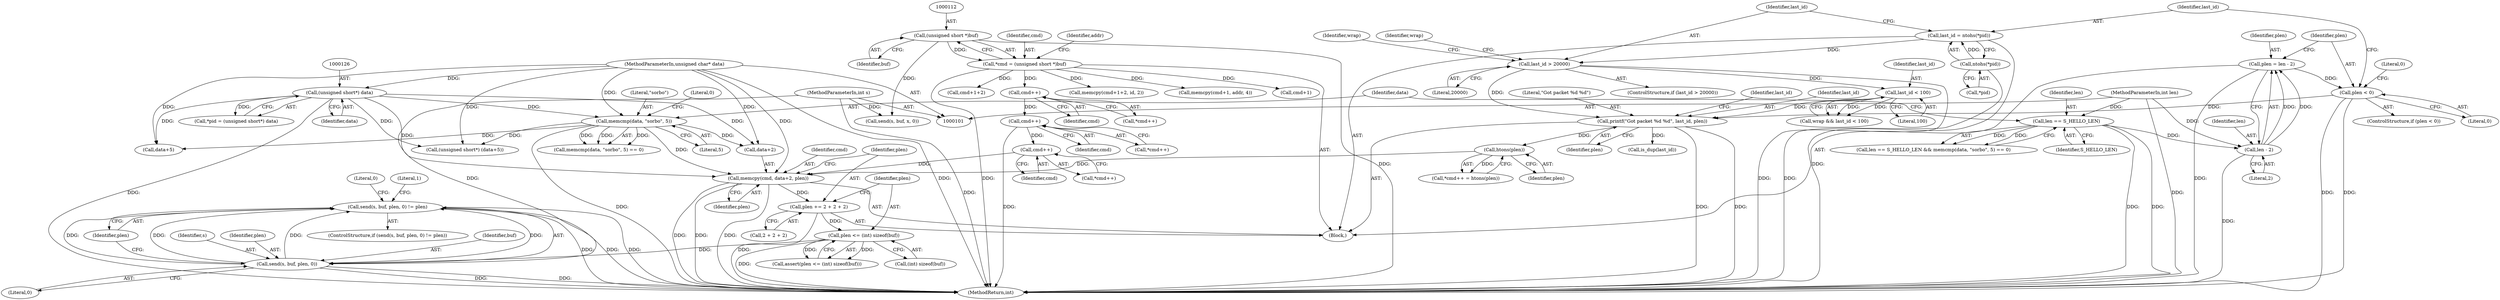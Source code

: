 digraph "0_aircrack-ng_da087238963c1239fdabd47dc1b65279605aca70@API" {
"1000286" [label="(Call,send(s, buf, plen, 0) != plen)"];
"1000287" [label="(Call,send(s, buf, plen, 0))"];
"1000102" [label="(MethodParameterIn,int s)"];
"1000279" [label="(Call,plen <= (int) sizeof(buf))"];
"1000271" [label="(Call,plen += 2 + 2 + 2)"];
"1000265" [label="(Call,memcpy(cmd, data+2, plen))"];
"1000261" [label="(Call,cmd++)"];
"1000203" [label="(Call,cmd++)"];
"1000197" [label="(Call,cmd++)"];
"1000109" [label="(Call,*cmd = (unsigned short *)buf)"];
"1000111" [label="(Call,(unsigned short *)buf)"];
"1000125" [label="(Call,(unsigned short*) data)"];
"1000103" [label="(MethodParameterIn,unsigned char* data)"];
"1000134" [label="(Call,memcmp(data, \"sorbo\", 5))"];
"1000263" [label="(Call,htons(plen))"];
"1000245" [label="(Call,printf(\"Got packet %d %d\", last_id, plen))"];
"1000224" [label="(Call,last_id > 20000)"];
"1000218" [label="(Call,last_id = ntohs(*pid))"];
"1000220" [label="(Call,ntohs(*pid))"];
"1000233" [label="(Call,last_id < 100)"];
"1000213" [label="(Call,plen < 0)"];
"1000207" [label="(Call,plen = len - 2)"];
"1000209" [label="(Call,len - 2)"];
"1000130" [label="(Call,len == S_HELLO_LEN)"];
"1000104" [label="(MethodParameterIn,int len)"];
"1000204" [label="(Identifier,cmd)"];
"1000104" [label="(MethodParameterIn,int len)"];
"1000110" [label="(Identifier,cmd)"];
"1000225" [label="(Identifier,last_id)"];
"1000281" [label="(Call,(int) sizeof(buf))"];
"1000113" [label="(Identifier,buf)"];
"1000270" [label="(Identifier,plen)"];
"1000234" [label="(Identifier,last_id)"];
"1000130" [label="(Call,len == S_HELLO_LEN)"];
"1000103" [label="(MethodParameterIn,unsigned char* data)"];
"1000132" [label="(Identifier,S_HELLO_LEN)"];
"1000251" [label="(Identifier,last_id)"];
"1000196" [label="(Call,*cmd++)"];
"1000162" [label="(Call,cmd+1)"];
"1000248" [label="(Identifier,plen)"];
"1000271" [label="(Call,plen += 2 + 2 + 2)"];
"1000219" [label="(Identifier,last_id)"];
"1000198" [label="(Identifier,cmd)"];
"1000215" [label="(Literal,0)"];
"1000137" [label="(Literal,5)"];
"1000263" [label="(Call,htons(plen))"];
"1000131" [label="(Identifier,len)"];
"1000260" [label="(Call,*cmd++)"];
"1000280" [label="(Identifier,plen)"];
"1000212" [label="(ControlStructure,if (plen < 0))"];
"1000262" [label="(Identifier,cmd)"];
"1000226" [label="(Literal,20000)"];
"1000285" [label="(ControlStructure,if (send(s, buf, plen, 0) != plen))"];
"1000224" [label="(Call,last_id > 20000)"];
"1000246" [label="(Literal,\"Got packet %d %d\")"];
"1000247" [label="(Identifier,last_id)"];
"1000207" [label="(Call,plen = len - 2)"];
"1000279" [label="(Call,plen <= (int) sizeof(buf))"];
"1000289" [label="(Identifier,buf)"];
"1000145" [label="(Call,data+5)"];
"1000106" [label="(Block,)"];
"1000168" [label="(Call,cmd+1+2)"];
"1000220" [label="(Call,ntohs(*pid))"];
"1000161" [label="(Call,memcpy(cmd+1, addr, 4))"];
"1000286" [label="(Call,send(s, buf, plen, 0) != plen)"];
"1000111" [label="(Call,(unsigned short *)buf)"];
"1000133" [label="(Call,memcmp(data, \"sorbo\", 5) == 0)"];
"1000273" [label="(Call,2 + 2 + 2)"];
"1000267" [label="(Call,data+2)"];
"1000203" [label="(Call,cmd++)"];
"1000250" [label="(Call,is_dup(last_id))"];
"1000297" [label="(MethodReturn,int)"];
"1000125" [label="(Call,(unsigned short*) data)"];
"1000278" [label="(Call,assert(plen <= (int) sizeof(buf)))"];
"1000228" [label="(Identifier,wrap)"];
"1000233" [label="(Call,last_id < 100)"];
"1000294" [label="(Literal,1)"];
"1000292" [label="(Identifier,plen)"];
"1000232" [label="(Identifier,wrap)"];
"1000218" [label="(Call,last_id = ntohs(*pid))"];
"1000221" [label="(Call,*pid)"];
"1000245" [label="(Call,printf(\"Got packet %d %d\", last_id, plen))"];
"1000266" [label="(Identifier,cmd)"];
"1000235" [label="(Literal,100)"];
"1000129" [label="(Call,len == S_HELLO_LEN && memcmp(data, \"sorbo\", 5) == 0)"];
"1000135" [label="(Identifier,data)"];
"1000209" [label="(Call,len - 2)"];
"1000261" [label="(Call,cmd++)"];
"1000214" [label="(Identifier,plen)"];
"1000136" [label="(Literal,\"sorbo\")"];
"1000197" [label="(Call,cmd++)"];
"1000264" [label="(Identifier,plen)"];
"1000117" [label="(Identifier,addr)"];
"1000272" [label="(Identifier,plen)"];
"1000143" [label="(Call,(unsigned short*) (data+5))"];
"1000138" [label="(Literal,0)"];
"1000223" [label="(ControlStructure,if (last_id > 20000))"];
"1000208" [label="(Identifier,plen)"];
"1000185" [label="(Call,send(s, buf, x, 0))"];
"1000211" [label="(Literal,2)"];
"1000296" [label="(Literal,0)"];
"1000290" [label="(Identifier,plen)"];
"1000231" [label="(Call,wrap && last_id < 100)"];
"1000291" [label="(Literal,0)"];
"1000265" [label="(Call,memcpy(cmd, data+2, plen))"];
"1000202" [label="(Call,*cmd++)"];
"1000259" [label="(Call,*cmd++ = htons(plen))"];
"1000102" [label="(MethodParameterIn,int s)"];
"1000210" [label="(Identifier,len)"];
"1000127" [label="(Identifier,data)"];
"1000109" [label="(Call,*cmd = (unsigned short *)buf)"];
"1000213" [label="(Call,plen < 0)"];
"1000217" [label="(Literal,0)"];
"1000123" [label="(Call,*pid = (unsigned short*) data)"];
"1000287" [label="(Call,send(s, buf, plen, 0))"];
"1000167" [label="(Call,memcpy(cmd+1+2, id, 2))"];
"1000288" [label="(Identifier,s)"];
"1000134" [label="(Call,memcmp(data, \"sorbo\", 5))"];
"1000286" -> "1000285"  [label="AST: "];
"1000286" -> "1000292"  [label="CFG: "];
"1000287" -> "1000286"  [label="AST: "];
"1000292" -> "1000286"  [label="AST: "];
"1000294" -> "1000286"  [label="CFG: "];
"1000296" -> "1000286"  [label="CFG: "];
"1000286" -> "1000297"  [label="DDG: "];
"1000286" -> "1000297"  [label="DDG: "];
"1000286" -> "1000297"  [label="DDG: "];
"1000287" -> "1000286"  [label="DDG: "];
"1000287" -> "1000286"  [label="DDG: "];
"1000287" -> "1000286"  [label="DDG: "];
"1000287" -> "1000286"  [label="DDG: "];
"1000287" -> "1000291"  [label="CFG: "];
"1000288" -> "1000287"  [label="AST: "];
"1000289" -> "1000287"  [label="AST: "];
"1000290" -> "1000287"  [label="AST: "];
"1000291" -> "1000287"  [label="AST: "];
"1000292" -> "1000287"  [label="CFG: "];
"1000287" -> "1000297"  [label="DDG: "];
"1000287" -> "1000297"  [label="DDG: "];
"1000102" -> "1000287"  [label="DDG: "];
"1000279" -> "1000287"  [label="DDG: "];
"1000102" -> "1000101"  [label="AST: "];
"1000102" -> "1000297"  [label="DDG: "];
"1000102" -> "1000185"  [label="DDG: "];
"1000279" -> "1000278"  [label="AST: "];
"1000279" -> "1000281"  [label="CFG: "];
"1000280" -> "1000279"  [label="AST: "];
"1000281" -> "1000279"  [label="AST: "];
"1000278" -> "1000279"  [label="CFG: "];
"1000279" -> "1000297"  [label="DDG: "];
"1000279" -> "1000278"  [label="DDG: "];
"1000279" -> "1000278"  [label="DDG: "];
"1000271" -> "1000279"  [label="DDG: "];
"1000271" -> "1000106"  [label="AST: "];
"1000271" -> "1000273"  [label="CFG: "];
"1000272" -> "1000271"  [label="AST: "];
"1000273" -> "1000271"  [label="AST: "];
"1000280" -> "1000271"  [label="CFG: "];
"1000271" -> "1000297"  [label="DDG: "];
"1000265" -> "1000271"  [label="DDG: "];
"1000265" -> "1000106"  [label="AST: "];
"1000265" -> "1000270"  [label="CFG: "];
"1000266" -> "1000265"  [label="AST: "];
"1000267" -> "1000265"  [label="AST: "];
"1000270" -> "1000265"  [label="AST: "];
"1000272" -> "1000265"  [label="CFG: "];
"1000265" -> "1000297"  [label="DDG: "];
"1000265" -> "1000297"  [label="DDG: "];
"1000265" -> "1000297"  [label="DDG: "];
"1000261" -> "1000265"  [label="DDG: "];
"1000125" -> "1000265"  [label="DDG: "];
"1000134" -> "1000265"  [label="DDG: "];
"1000103" -> "1000265"  [label="DDG: "];
"1000263" -> "1000265"  [label="DDG: "];
"1000261" -> "1000260"  [label="AST: "];
"1000261" -> "1000262"  [label="CFG: "];
"1000262" -> "1000261"  [label="AST: "];
"1000260" -> "1000261"  [label="CFG: "];
"1000203" -> "1000261"  [label="DDG: "];
"1000203" -> "1000202"  [label="AST: "];
"1000203" -> "1000204"  [label="CFG: "];
"1000204" -> "1000203"  [label="AST: "];
"1000202" -> "1000203"  [label="CFG: "];
"1000203" -> "1000297"  [label="DDG: "];
"1000197" -> "1000203"  [label="DDG: "];
"1000197" -> "1000196"  [label="AST: "];
"1000197" -> "1000198"  [label="CFG: "];
"1000198" -> "1000197"  [label="AST: "];
"1000196" -> "1000197"  [label="CFG: "];
"1000109" -> "1000197"  [label="DDG: "];
"1000109" -> "1000106"  [label="AST: "];
"1000109" -> "1000111"  [label="CFG: "];
"1000110" -> "1000109"  [label="AST: "];
"1000111" -> "1000109"  [label="AST: "];
"1000117" -> "1000109"  [label="CFG: "];
"1000109" -> "1000297"  [label="DDG: "];
"1000111" -> "1000109"  [label="DDG: "];
"1000109" -> "1000161"  [label="DDG: "];
"1000109" -> "1000162"  [label="DDG: "];
"1000109" -> "1000167"  [label="DDG: "];
"1000109" -> "1000168"  [label="DDG: "];
"1000111" -> "1000113"  [label="CFG: "];
"1000112" -> "1000111"  [label="AST: "];
"1000113" -> "1000111"  [label="AST: "];
"1000111" -> "1000297"  [label="DDG: "];
"1000111" -> "1000185"  [label="DDG: "];
"1000125" -> "1000123"  [label="AST: "];
"1000125" -> "1000127"  [label="CFG: "];
"1000126" -> "1000125"  [label="AST: "];
"1000127" -> "1000125"  [label="AST: "];
"1000123" -> "1000125"  [label="CFG: "];
"1000125" -> "1000297"  [label="DDG: "];
"1000125" -> "1000123"  [label="DDG: "];
"1000103" -> "1000125"  [label="DDG: "];
"1000125" -> "1000134"  [label="DDG: "];
"1000125" -> "1000143"  [label="DDG: "];
"1000125" -> "1000145"  [label="DDG: "];
"1000125" -> "1000267"  [label="DDG: "];
"1000103" -> "1000101"  [label="AST: "];
"1000103" -> "1000297"  [label="DDG: "];
"1000103" -> "1000134"  [label="DDG: "];
"1000103" -> "1000143"  [label="DDG: "];
"1000103" -> "1000145"  [label="DDG: "];
"1000103" -> "1000267"  [label="DDG: "];
"1000134" -> "1000133"  [label="AST: "];
"1000134" -> "1000137"  [label="CFG: "];
"1000135" -> "1000134"  [label="AST: "];
"1000136" -> "1000134"  [label="AST: "];
"1000137" -> "1000134"  [label="AST: "];
"1000138" -> "1000134"  [label="CFG: "];
"1000134" -> "1000297"  [label="DDG: "];
"1000134" -> "1000133"  [label="DDG: "];
"1000134" -> "1000133"  [label="DDG: "];
"1000134" -> "1000133"  [label="DDG: "];
"1000134" -> "1000143"  [label="DDG: "];
"1000134" -> "1000145"  [label="DDG: "];
"1000134" -> "1000267"  [label="DDG: "];
"1000263" -> "1000259"  [label="AST: "];
"1000263" -> "1000264"  [label="CFG: "];
"1000264" -> "1000263"  [label="AST: "];
"1000259" -> "1000263"  [label="CFG: "];
"1000263" -> "1000259"  [label="DDG: "];
"1000245" -> "1000263"  [label="DDG: "];
"1000245" -> "1000106"  [label="AST: "];
"1000245" -> "1000248"  [label="CFG: "];
"1000246" -> "1000245"  [label="AST: "];
"1000247" -> "1000245"  [label="AST: "];
"1000248" -> "1000245"  [label="AST: "];
"1000251" -> "1000245"  [label="CFG: "];
"1000245" -> "1000297"  [label="DDG: "];
"1000245" -> "1000297"  [label="DDG: "];
"1000224" -> "1000245"  [label="DDG: "];
"1000233" -> "1000245"  [label="DDG: "];
"1000213" -> "1000245"  [label="DDG: "];
"1000245" -> "1000250"  [label="DDG: "];
"1000224" -> "1000223"  [label="AST: "];
"1000224" -> "1000226"  [label="CFG: "];
"1000225" -> "1000224"  [label="AST: "];
"1000226" -> "1000224"  [label="AST: "];
"1000228" -> "1000224"  [label="CFG: "];
"1000232" -> "1000224"  [label="CFG: "];
"1000224" -> "1000297"  [label="DDG: "];
"1000218" -> "1000224"  [label="DDG: "];
"1000224" -> "1000233"  [label="DDG: "];
"1000218" -> "1000106"  [label="AST: "];
"1000218" -> "1000220"  [label="CFG: "];
"1000219" -> "1000218"  [label="AST: "];
"1000220" -> "1000218"  [label="AST: "];
"1000225" -> "1000218"  [label="CFG: "];
"1000218" -> "1000297"  [label="DDG: "];
"1000220" -> "1000218"  [label="DDG: "];
"1000220" -> "1000221"  [label="CFG: "];
"1000221" -> "1000220"  [label="AST: "];
"1000220" -> "1000297"  [label="DDG: "];
"1000233" -> "1000231"  [label="AST: "];
"1000233" -> "1000235"  [label="CFG: "];
"1000234" -> "1000233"  [label="AST: "];
"1000235" -> "1000233"  [label="AST: "];
"1000231" -> "1000233"  [label="CFG: "];
"1000233" -> "1000231"  [label="DDG: "];
"1000233" -> "1000231"  [label="DDG: "];
"1000213" -> "1000212"  [label="AST: "];
"1000213" -> "1000215"  [label="CFG: "];
"1000214" -> "1000213"  [label="AST: "];
"1000215" -> "1000213"  [label="AST: "];
"1000217" -> "1000213"  [label="CFG: "];
"1000219" -> "1000213"  [label="CFG: "];
"1000213" -> "1000297"  [label="DDG: "];
"1000213" -> "1000297"  [label="DDG: "];
"1000207" -> "1000213"  [label="DDG: "];
"1000207" -> "1000106"  [label="AST: "];
"1000207" -> "1000209"  [label="CFG: "];
"1000208" -> "1000207"  [label="AST: "];
"1000209" -> "1000207"  [label="AST: "];
"1000214" -> "1000207"  [label="CFG: "];
"1000207" -> "1000297"  [label="DDG: "];
"1000209" -> "1000207"  [label="DDG: "];
"1000209" -> "1000207"  [label="DDG: "];
"1000209" -> "1000211"  [label="CFG: "];
"1000210" -> "1000209"  [label="AST: "];
"1000211" -> "1000209"  [label="AST: "];
"1000209" -> "1000297"  [label="DDG: "];
"1000130" -> "1000209"  [label="DDG: "];
"1000104" -> "1000209"  [label="DDG: "];
"1000130" -> "1000129"  [label="AST: "];
"1000130" -> "1000132"  [label="CFG: "];
"1000131" -> "1000130"  [label="AST: "];
"1000132" -> "1000130"  [label="AST: "];
"1000135" -> "1000130"  [label="CFG: "];
"1000129" -> "1000130"  [label="CFG: "];
"1000130" -> "1000297"  [label="DDG: "];
"1000130" -> "1000297"  [label="DDG: "];
"1000130" -> "1000129"  [label="DDG: "];
"1000130" -> "1000129"  [label="DDG: "];
"1000104" -> "1000130"  [label="DDG: "];
"1000104" -> "1000101"  [label="AST: "];
"1000104" -> "1000297"  [label="DDG: "];
}
